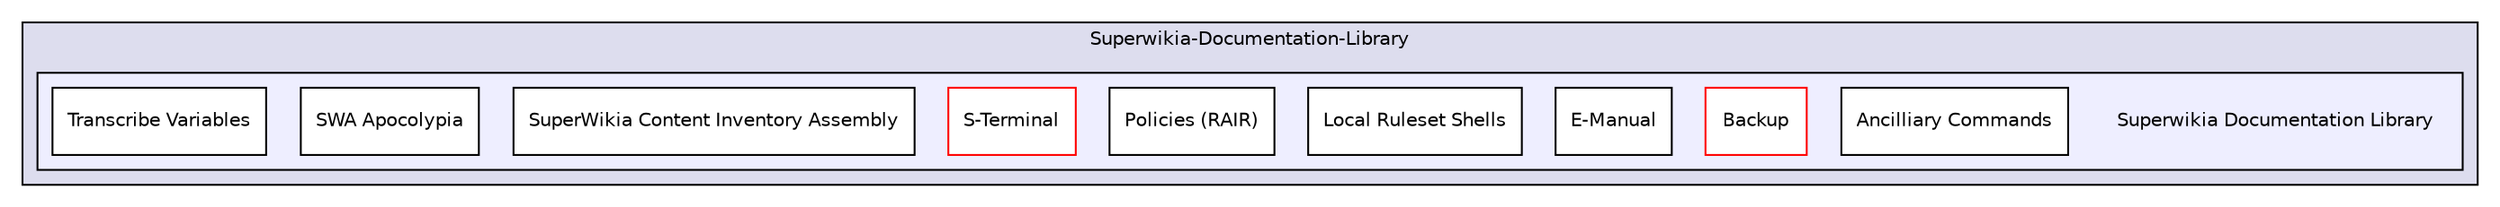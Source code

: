 digraph "Superwikia-Alpha-Codebase/Superwikia-Documentation-Library/Superwikia Documentation Library" {
  compound=true
  node [ fontsize="10", fontname="Helvetica"];
  edge [ labelfontsize="10", labelfontname="Helvetica"];
  subgraph clusterdir_7439a56fb14a77c8004dc3ef7118cf6a {
    graph [ bgcolor="#ddddee", pencolor="black", label="Superwikia-Documentation-Library" fontname="Helvetica", fontsize="10", URL="dir_7439a56fb14a77c8004dc3ef7118cf6a.html"]
  subgraph clusterdir_112d5142b4f05e8052401605fb977884 {
    graph [ bgcolor="#eeeeff", pencolor="black", label="" URL="dir_112d5142b4f05e8052401605fb977884.html"];
    dir_112d5142b4f05e8052401605fb977884 [shape=plaintext label="Superwikia Documentation Library"];
    dir_9a88e6c6e511321b4b7e3c897a626bee [shape=box label="Ancilliary Commands" color="black" fillcolor="white" style="filled" URL="dir_9a88e6c6e511321b4b7e3c897a626bee.html"];
    dir_a293c9c8837fea4337482e8519904ba6 [shape=box label="Backup" color="red" fillcolor="white" style="filled" URL="dir_a293c9c8837fea4337482e8519904ba6.html"];
    dir_4a46222882ee1b51a3f0f8e3fc2c6668 [shape=box label="E-Manual" color="black" fillcolor="white" style="filled" URL="dir_4a46222882ee1b51a3f0f8e3fc2c6668.html"];
    dir_b32f644a543378665666c679bc81c323 [shape=box label="Local Ruleset Shells" color="black" fillcolor="white" style="filled" URL="dir_b32f644a543378665666c679bc81c323.html"];
    dir_14f26d0973abaf881036b0b3c02ce968 [shape=box label="Policies (RAIR)" color="black" fillcolor="white" style="filled" URL="dir_14f26d0973abaf881036b0b3c02ce968.html"];
    dir_466c712a54d00c9cae4ee01a0f883a50 [shape=box label="S-Terminal" color="red" fillcolor="white" style="filled" URL="dir_466c712a54d00c9cae4ee01a0f883a50.html"];
    dir_bf743eca39512d2c620107df767b5f55 [shape=box label="SuperWikia Content Inventory Assembly" color="black" fillcolor="white" style="filled" URL="dir_bf743eca39512d2c620107df767b5f55.html"];
    dir_6606e53335aeb63217baa939e0cc2b18 [shape=box label="SWA Apocolypia" color="black" fillcolor="white" style="filled" URL="dir_6606e53335aeb63217baa939e0cc2b18.html"];
    dir_b749df33a0d73f075b41378e17b2fe66 [shape=box label="Transcribe Variables" color="black" fillcolor="white" style="filled" URL="dir_b749df33a0d73f075b41378e17b2fe66.html"];
  }
  }
}
